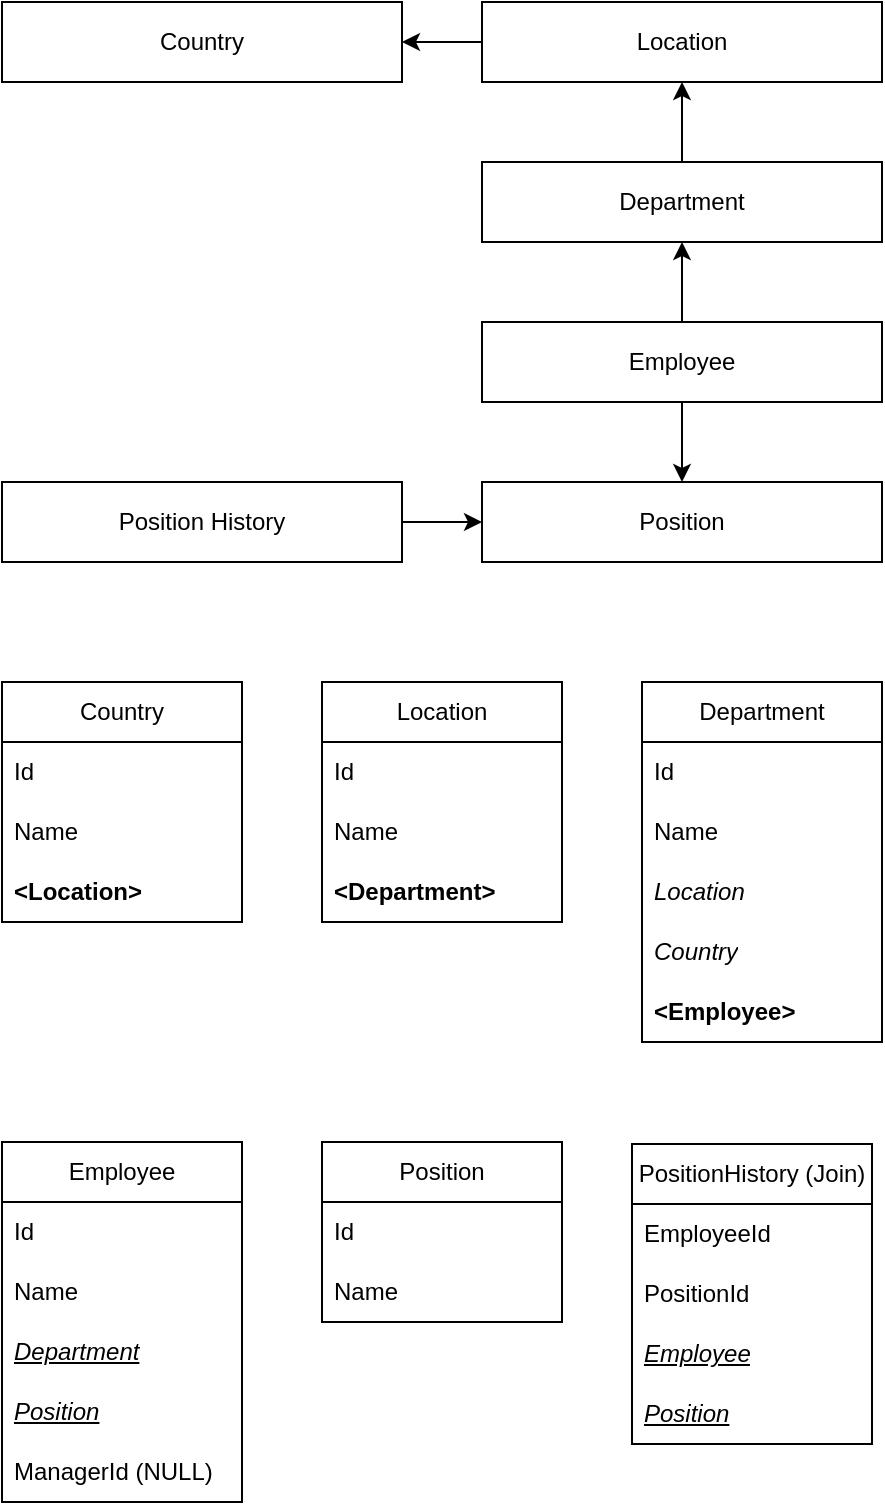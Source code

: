 <mxfile version="20.8.20" type="github">
  <diagram id="R2lEEEUBdFMjLlhIrx00" name="Page-1">
    <mxGraphModel dx="1206" dy="692" grid="1" gridSize="10" guides="1" tooltips="1" connect="1" arrows="1" fold="1" page="1" pageScale="1" pageWidth="850" pageHeight="1100" math="0" shadow="0" extFonts="Permanent Marker^https://fonts.googleapis.com/css?family=Permanent+Marker">
      <root>
        <mxCell id="0" />
        <mxCell id="1" parent="0" />
        <mxCell id="flDi_LPXegwOSCrN8HGI-13" value="Country" style="rounded=0;whiteSpace=wrap;html=1;" vertex="1" parent="1">
          <mxGeometry x="205" width="200" height="40" as="geometry" />
        </mxCell>
        <mxCell id="flDi_LPXegwOSCrN8HGI-20" style="edgeStyle=orthogonalEdgeStyle;rounded=0;orthogonalLoop=1;jettySize=auto;html=1;entryX=1;entryY=0.5;entryDx=0;entryDy=0;" edge="1" parent="1" source="flDi_LPXegwOSCrN8HGI-14" target="flDi_LPXegwOSCrN8HGI-13">
          <mxGeometry relative="1" as="geometry" />
        </mxCell>
        <mxCell id="flDi_LPXegwOSCrN8HGI-14" value="Location" style="rounded=0;whiteSpace=wrap;html=1;" vertex="1" parent="1">
          <mxGeometry x="445" width="200" height="40" as="geometry" />
        </mxCell>
        <mxCell id="flDi_LPXegwOSCrN8HGI-15" value="Position" style="rounded=0;whiteSpace=wrap;html=1;" vertex="1" parent="1">
          <mxGeometry x="445" y="240" width="200" height="40" as="geometry" />
        </mxCell>
        <mxCell id="flDi_LPXegwOSCrN8HGI-38" style="edgeStyle=orthogonalEdgeStyle;rounded=0;orthogonalLoop=1;jettySize=auto;html=1;entryX=0.5;entryY=0;entryDx=0;entryDy=0;" edge="1" parent="1" source="flDi_LPXegwOSCrN8HGI-16" target="flDi_LPXegwOSCrN8HGI-15">
          <mxGeometry relative="1" as="geometry" />
        </mxCell>
        <mxCell id="flDi_LPXegwOSCrN8HGI-39" style="edgeStyle=orthogonalEdgeStyle;rounded=0;orthogonalLoop=1;jettySize=auto;html=1;entryX=0.5;entryY=1;entryDx=0;entryDy=0;" edge="1" parent="1" source="flDi_LPXegwOSCrN8HGI-16" target="flDi_LPXegwOSCrN8HGI-17">
          <mxGeometry relative="1" as="geometry" />
        </mxCell>
        <mxCell id="flDi_LPXegwOSCrN8HGI-16" value="Employee" style="rounded=0;whiteSpace=wrap;html=1;" vertex="1" parent="1">
          <mxGeometry x="445" y="160" width="200" height="40" as="geometry" />
        </mxCell>
        <mxCell id="flDi_LPXegwOSCrN8HGI-21" style="edgeStyle=orthogonalEdgeStyle;rounded=0;orthogonalLoop=1;jettySize=auto;html=1;entryX=0.5;entryY=1;entryDx=0;entryDy=0;" edge="1" parent="1" source="flDi_LPXegwOSCrN8HGI-17" target="flDi_LPXegwOSCrN8HGI-14">
          <mxGeometry relative="1" as="geometry" />
        </mxCell>
        <mxCell id="flDi_LPXegwOSCrN8HGI-17" value="Department" style="rounded=0;whiteSpace=wrap;html=1;" vertex="1" parent="1">
          <mxGeometry x="445" y="80" width="200" height="40" as="geometry" />
        </mxCell>
        <mxCell id="flDi_LPXegwOSCrN8HGI-31" value="Country" style="swimlane;fontStyle=0;childLayout=stackLayout;horizontal=1;startSize=30;horizontalStack=0;resizeParent=1;resizeParentMax=0;resizeLast=0;collapsible=1;marginBottom=0;whiteSpace=wrap;html=1;" vertex="1" parent="1">
          <mxGeometry x="205" y="340" width="120" height="120" as="geometry" />
        </mxCell>
        <mxCell id="flDi_LPXegwOSCrN8HGI-32" value="Id" style="text;strokeColor=none;fillColor=none;align=left;verticalAlign=middle;spacingLeft=4;spacingRight=4;overflow=hidden;points=[[0,0.5],[1,0.5]];portConstraint=eastwest;rotatable=0;whiteSpace=wrap;html=1;" vertex="1" parent="flDi_LPXegwOSCrN8HGI-31">
          <mxGeometry y="30" width="120" height="30" as="geometry" />
        </mxCell>
        <mxCell id="flDi_LPXegwOSCrN8HGI-33" value="Name" style="text;strokeColor=none;fillColor=none;align=left;verticalAlign=middle;spacingLeft=4;spacingRight=4;overflow=hidden;points=[[0,0.5],[1,0.5]];portConstraint=eastwest;rotatable=0;whiteSpace=wrap;html=1;" vertex="1" parent="flDi_LPXegwOSCrN8HGI-31">
          <mxGeometry y="60" width="120" height="30" as="geometry" />
        </mxCell>
        <mxCell id="flDi_LPXegwOSCrN8HGI-34" value="&lt;b&gt;&amp;lt;Location&amp;gt;&lt;/b&gt;" style="text;strokeColor=none;fillColor=none;align=left;verticalAlign=middle;spacingLeft=4;spacingRight=4;overflow=hidden;points=[[0,0.5],[1,0.5]];portConstraint=eastwest;rotatable=0;whiteSpace=wrap;html=1;" vertex="1" parent="flDi_LPXegwOSCrN8HGI-31">
          <mxGeometry y="90" width="120" height="30" as="geometry" />
        </mxCell>
        <mxCell id="flDi_LPXegwOSCrN8HGI-40" value="Location" style="swimlane;fontStyle=0;childLayout=stackLayout;horizontal=1;startSize=30;horizontalStack=0;resizeParent=1;resizeParentMax=0;resizeLast=0;collapsible=1;marginBottom=0;whiteSpace=wrap;html=1;" vertex="1" parent="1">
          <mxGeometry x="365" y="340" width="120" height="120" as="geometry" />
        </mxCell>
        <mxCell id="flDi_LPXegwOSCrN8HGI-41" value="Id" style="text;strokeColor=none;fillColor=none;align=left;verticalAlign=middle;spacingLeft=4;spacingRight=4;overflow=hidden;points=[[0,0.5],[1,0.5]];portConstraint=eastwest;rotatable=0;whiteSpace=wrap;html=1;" vertex="1" parent="flDi_LPXegwOSCrN8HGI-40">
          <mxGeometry y="30" width="120" height="30" as="geometry" />
        </mxCell>
        <mxCell id="flDi_LPXegwOSCrN8HGI-42" value="Name" style="text;strokeColor=none;fillColor=none;align=left;verticalAlign=middle;spacingLeft=4;spacingRight=4;overflow=hidden;points=[[0,0.5],[1,0.5]];portConstraint=eastwest;rotatable=0;whiteSpace=wrap;html=1;" vertex="1" parent="flDi_LPXegwOSCrN8HGI-40">
          <mxGeometry y="60" width="120" height="30" as="geometry" />
        </mxCell>
        <mxCell id="flDi_LPXegwOSCrN8HGI-43" value="&lt;b style=&quot;&quot;&gt;&amp;lt;Department&amp;gt;&lt;/b&gt;" style="text;strokeColor=none;fillColor=none;align=left;verticalAlign=middle;spacingLeft=4;spacingRight=4;overflow=hidden;points=[[0,0.5],[1,0.5]];portConstraint=eastwest;rotatable=0;whiteSpace=wrap;html=1;" vertex="1" parent="flDi_LPXegwOSCrN8HGI-40">
          <mxGeometry y="90" width="120" height="30" as="geometry" />
        </mxCell>
        <mxCell id="flDi_LPXegwOSCrN8HGI-44" value="Department" style="swimlane;fontStyle=0;childLayout=stackLayout;horizontal=1;startSize=30;horizontalStack=0;resizeParent=1;resizeParentMax=0;resizeLast=0;collapsible=1;marginBottom=0;whiteSpace=wrap;html=1;" vertex="1" parent="1">
          <mxGeometry x="525" y="340" width="120" height="180" as="geometry" />
        </mxCell>
        <mxCell id="flDi_LPXegwOSCrN8HGI-45" value="Id" style="text;strokeColor=none;fillColor=none;align=left;verticalAlign=middle;spacingLeft=4;spacingRight=4;overflow=hidden;points=[[0,0.5],[1,0.5]];portConstraint=eastwest;rotatable=0;whiteSpace=wrap;html=1;" vertex="1" parent="flDi_LPXegwOSCrN8HGI-44">
          <mxGeometry y="30" width="120" height="30" as="geometry" />
        </mxCell>
        <mxCell id="flDi_LPXegwOSCrN8HGI-46" value="Name" style="text;strokeColor=none;fillColor=none;align=left;verticalAlign=middle;spacingLeft=4;spacingRight=4;overflow=hidden;points=[[0,0.5],[1,0.5]];portConstraint=eastwest;rotatable=0;whiteSpace=wrap;html=1;" vertex="1" parent="flDi_LPXegwOSCrN8HGI-44">
          <mxGeometry y="60" width="120" height="30" as="geometry" />
        </mxCell>
        <mxCell id="flDi_LPXegwOSCrN8HGI-47" value="&lt;i&gt;Location&lt;/i&gt;" style="text;strokeColor=none;fillColor=none;align=left;verticalAlign=middle;spacingLeft=4;spacingRight=4;overflow=hidden;points=[[0,0.5],[1,0.5]];portConstraint=eastwest;rotatable=0;whiteSpace=wrap;html=1;" vertex="1" parent="flDi_LPXegwOSCrN8HGI-44">
          <mxGeometry y="90" width="120" height="30" as="geometry" />
        </mxCell>
        <mxCell id="flDi_LPXegwOSCrN8HGI-73" value="&lt;i style=&quot;&quot;&gt;Country&lt;/i&gt;" style="text;strokeColor=none;fillColor=none;align=left;verticalAlign=middle;spacingLeft=4;spacingRight=4;overflow=hidden;points=[[0,0.5],[1,0.5]];portConstraint=eastwest;rotatable=0;whiteSpace=wrap;html=1;" vertex="1" parent="flDi_LPXegwOSCrN8HGI-44">
          <mxGeometry y="120" width="120" height="30" as="geometry" />
        </mxCell>
        <mxCell id="flDi_LPXegwOSCrN8HGI-74" value="&lt;b style=&quot;border-color: var(--border-color);&quot;&gt;&amp;lt;Employee&amp;gt;&lt;/b&gt;" style="text;strokeColor=none;fillColor=none;align=left;verticalAlign=middle;spacingLeft=4;spacingRight=4;overflow=hidden;points=[[0,0.5],[1,0.5]];portConstraint=eastwest;rotatable=0;whiteSpace=wrap;html=1;" vertex="1" parent="flDi_LPXegwOSCrN8HGI-44">
          <mxGeometry y="150" width="120" height="30" as="geometry" />
        </mxCell>
        <mxCell id="flDi_LPXegwOSCrN8HGI-65" value="Employee" style="swimlane;fontStyle=0;childLayout=stackLayout;horizontal=1;startSize=30;horizontalStack=0;resizeParent=1;resizeParentMax=0;resizeLast=0;collapsible=1;marginBottom=0;whiteSpace=wrap;html=1;" vertex="1" parent="1">
          <mxGeometry x="205" y="570" width="120" height="180" as="geometry" />
        </mxCell>
        <mxCell id="flDi_LPXegwOSCrN8HGI-66" value="Id" style="text;strokeColor=none;fillColor=none;align=left;verticalAlign=middle;spacingLeft=4;spacingRight=4;overflow=hidden;points=[[0,0.5],[1,0.5]];portConstraint=eastwest;rotatable=0;whiteSpace=wrap;html=1;" vertex="1" parent="flDi_LPXegwOSCrN8HGI-65">
          <mxGeometry y="30" width="120" height="30" as="geometry" />
        </mxCell>
        <mxCell id="flDi_LPXegwOSCrN8HGI-67" value="Name" style="text;strokeColor=none;fillColor=none;align=left;verticalAlign=middle;spacingLeft=4;spacingRight=4;overflow=hidden;points=[[0,0.5],[1,0.5]];portConstraint=eastwest;rotatable=0;whiteSpace=wrap;html=1;" vertex="1" parent="flDi_LPXegwOSCrN8HGI-65">
          <mxGeometry y="60" width="120" height="30" as="geometry" />
        </mxCell>
        <mxCell id="flDi_LPXegwOSCrN8HGI-68" value="&lt;i&gt;&lt;u&gt;Department&lt;/u&gt;&lt;/i&gt;" style="text;strokeColor=none;fillColor=none;align=left;verticalAlign=middle;spacingLeft=4;spacingRight=4;overflow=hidden;points=[[0,0.5],[1,0.5]];portConstraint=eastwest;rotatable=0;whiteSpace=wrap;html=1;" vertex="1" parent="flDi_LPXegwOSCrN8HGI-65">
          <mxGeometry y="90" width="120" height="30" as="geometry" />
        </mxCell>
        <mxCell id="flDi_LPXegwOSCrN8HGI-76" value="&lt;i&gt;&lt;u&gt;Position&lt;/u&gt;&lt;/i&gt;" style="text;strokeColor=none;fillColor=none;align=left;verticalAlign=middle;spacingLeft=4;spacingRight=4;overflow=hidden;points=[[0,0.5],[1,0.5]];portConstraint=eastwest;rotatable=0;whiteSpace=wrap;html=1;" vertex="1" parent="flDi_LPXegwOSCrN8HGI-65">
          <mxGeometry y="120" width="120" height="30" as="geometry" />
        </mxCell>
        <mxCell id="flDi_LPXegwOSCrN8HGI-77" value="ManagerId (NULL)" style="text;strokeColor=none;fillColor=none;align=left;verticalAlign=middle;spacingLeft=4;spacingRight=4;overflow=hidden;points=[[0,0.5],[1,0.5]];portConstraint=eastwest;rotatable=0;whiteSpace=wrap;html=1;" vertex="1" parent="flDi_LPXegwOSCrN8HGI-65">
          <mxGeometry y="150" width="120" height="30" as="geometry" />
        </mxCell>
        <mxCell id="flDi_LPXegwOSCrN8HGI-69" value="Position" style="swimlane;fontStyle=0;childLayout=stackLayout;horizontal=1;startSize=30;horizontalStack=0;resizeParent=1;resizeParentMax=0;resizeLast=0;collapsible=1;marginBottom=0;whiteSpace=wrap;html=1;" vertex="1" parent="1">
          <mxGeometry x="365" y="570" width="120" height="90" as="geometry" />
        </mxCell>
        <mxCell id="flDi_LPXegwOSCrN8HGI-70" value="Id" style="text;strokeColor=none;fillColor=none;align=left;verticalAlign=middle;spacingLeft=4;spacingRight=4;overflow=hidden;points=[[0,0.5],[1,0.5]];portConstraint=eastwest;rotatable=0;whiteSpace=wrap;html=1;" vertex="1" parent="flDi_LPXegwOSCrN8HGI-69">
          <mxGeometry y="30" width="120" height="30" as="geometry" />
        </mxCell>
        <mxCell id="flDi_LPXegwOSCrN8HGI-71" value="Name" style="text;strokeColor=none;fillColor=none;align=left;verticalAlign=middle;spacingLeft=4;spacingRight=4;overflow=hidden;points=[[0,0.5],[1,0.5]];portConstraint=eastwest;rotatable=0;whiteSpace=wrap;html=1;" vertex="1" parent="flDi_LPXegwOSCrN8HGI-69">
          <mxGeometry y="60" width="120" height="30" as="geometry" />
        </mxCell>
        <mxCell id="flDi_LPXegwOSCrN8HGI-80" value="" style="edgeStyle=orthogonalEdgeStyle;rounded=0;orthogonalLoop=1;jettySize=auto;html=1;" edge="1" parent="1" source="flDi_LPXegwOSCrN8HGI-78" target="flDi_LPXegwOSCrN8HGI-15">
          <mxGeometry relative="1" as="geometry" />
        </mxCell>
        <mxCell id="flDi_LPXegwOSCrN8HGI-78" value="Position History" style="rounded=0;whiteSpace=wrap;html=1;" vertex="1" parent="1">
          <mxGeometry x="205" y="240" width="200" height="40" as="geometry" />
        </mxCell>
        <mxCell id="flDi_LPXegwOSCrN8HGI-81" value="PositionHistory (Join)" style="swimlane;fontStyle=0;childLayout=stackLayout;horizontal=1;startSize=30;horizontalStack=0;resizeParent=1;resizeParentMax=0;resizeLast=0;collapsible=1;marginBottom=0;whiteSpace=wrap;html=1;" vertex="1" parent="1">
          <mxGeometry x="520" y="571" width="120" height="150" as="geometry" />
        </mxCell>
        <mxCell id="flDi_LPXegwOSCrN8HGI-82" value="EmployeeId" style="text;strokeColor=none;fillColor=none;align=left;verticalAlign=middle;spacingLeft=4;spacingRight=4;overflow=hidden;points=[[0,0.5],[1,0.5]];portConstraint=eastwest;rotatable=0;whiteSpace=wrap;html=1;" vertex="1" parent="flDi_LPXegwOSCrN8HGI-81">
          <mxGeometry y="30" width="120" height="30" as="geometry" />
        </mxCell>
        <mxCell id="flDi_LPXegwOSCrN8HGI-83" value="PositionId" style="text;strokeColor=none;fillColor=none;align=left;verticalAlign=middle;spacingLeft=4;spacingRight=4;overflow=hidden;points=[[0,0.5],[1,0.5]];portConstraint=eastwest;rotatable=0;whiteSpace=wrap;html=1;" vertex="1" parent="flDi_LPXegwOSCrN8HGI-81">
          <mxGeometry y="60" width="120" height="30" as="geometry" />
        </mxCell>
        <mxCell id="flDi_LPXegwOSCrN8HGI-92" value="&lt;i&gt;&lt;u&gt;Employee&lt;/u&gt;&lt;/i&gt;" style="text;strokeColor=none;fillColor=none;align=left;verticalAlign=middle;spacingLeft=4;spacingRight=4;overflow=hidden;points=[[0,0.5],[1,0.5]];portConstraint=eastwest;rotatable=0;whiteSpace=wrap;html=1;" vertex="1" parent="flDi_LPXegwOSCrN8HGI-81">
          <mxGeometry y="90" width="120" height="30" as="geometry" />
        </mxCell>
        <mxCell id="flDi_LPXegwOSCrN8HGI-93" value="&lt;i&gt;&lt;u&gt;Position&lt;/u&gt;&lt;/i&gt;" style="text;strokeColor=none;fillColor=none;align=left;verticalAlign=middle;spacingLeft=4;spacingRight=4;overflow=hidden;points=[[0,0.5],[1,0.5]];portConstraint=eastwest;rotatable=0;whiteSpace=wrap;html=1;" vertex="1" parent="flDi_LPXegwOSCrN8HGI-81">
          <mxGeometry y="120" width="120" height="30" as="geometry" />
        </mxCell>
      </root>
    </mxGraphModel>
  </diagram>
</mxfile>
